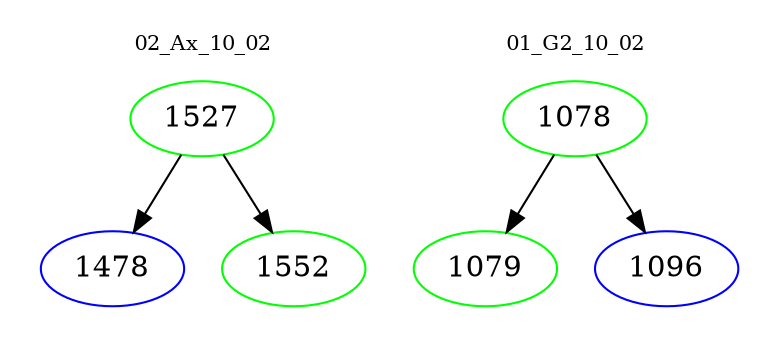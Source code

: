 digraph{
subgraph cluster_0 {
color = white
label = "02_Ax_10_02";
fontsize=10;
T0_1527 [label="1527", color="green"]
T0_1527 -> T0_1478 [color="black"]
T0_1478 [label="1478", color="blue"]
T0_1527 -> T0_1552 [color="black"]
T0_1552 [label="1552", color="green"]
}
subgraph cluster_1 {
color = white
label = "01_G2_10_02";
fontsize=10;
T1_1078 [label="1078", color="green"]
T1_1078 -> T1_1079 [color="black"]
T1_1079 [label="1079", color="green"]
T1_1078 -> T1_1096 [color="black"]
T1_1096 [label="1096", color="blue"]
}
}
